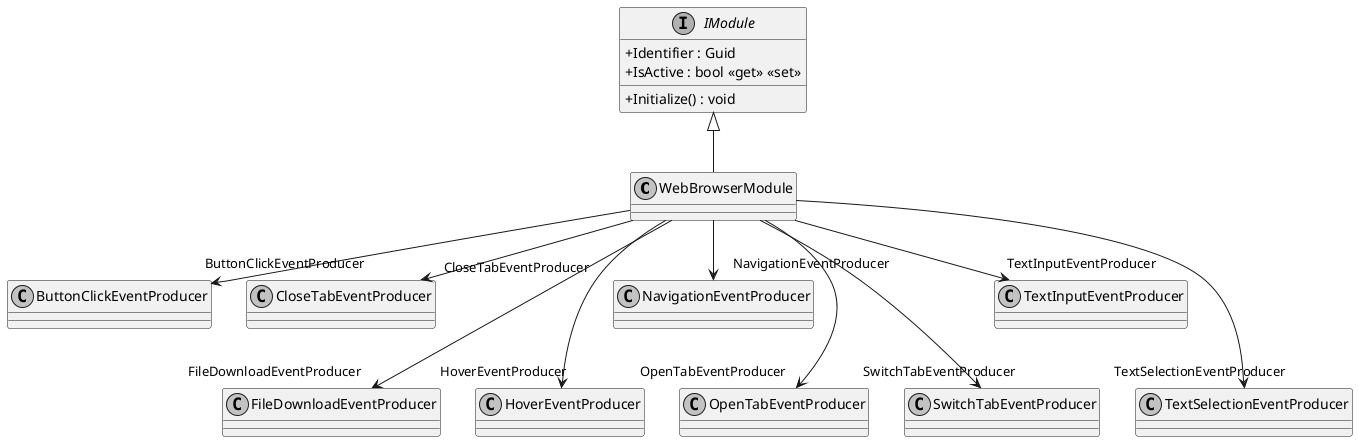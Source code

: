 @startuml
skinparam monochrome true
skinparam classAttributeIconSize 0

class WebBrowserModule {
}


interface IModule {
    + Identifier : Guid
    + IsActive : bool <<get>> <<set>>
    + Initialize() : void
}

IModule <|-- WebBrowserModule
WebBrowserModule --> "ButtonClickEventProducer" ButtonClickEventProducer
WebBrowserModule =-> "CloseTabEventProducer" CloseTabEventProducer
WebBrowserModule ---> "FileDownloadEventProducer" FileDownloadEventProducer
WebBrowserModule ---> "HoverEventProducer" HoverEventProducer
WebBrowserModule --> "NavigationEventProducer" NavigationEventProducer
WebBrowserModule ---> "OpenTabEventProducer" OpenTabEventProducer
WebBrowserModule ---> "SwitchTabEventProducer" SwitchTabEventProducer
WebBrowserModule --> "TextInputEventProducer" TextInputEventProducer
WebBrowserModule ---> "  TextSelectionEventProducer" TextSelectionEventProducer
@enduml
